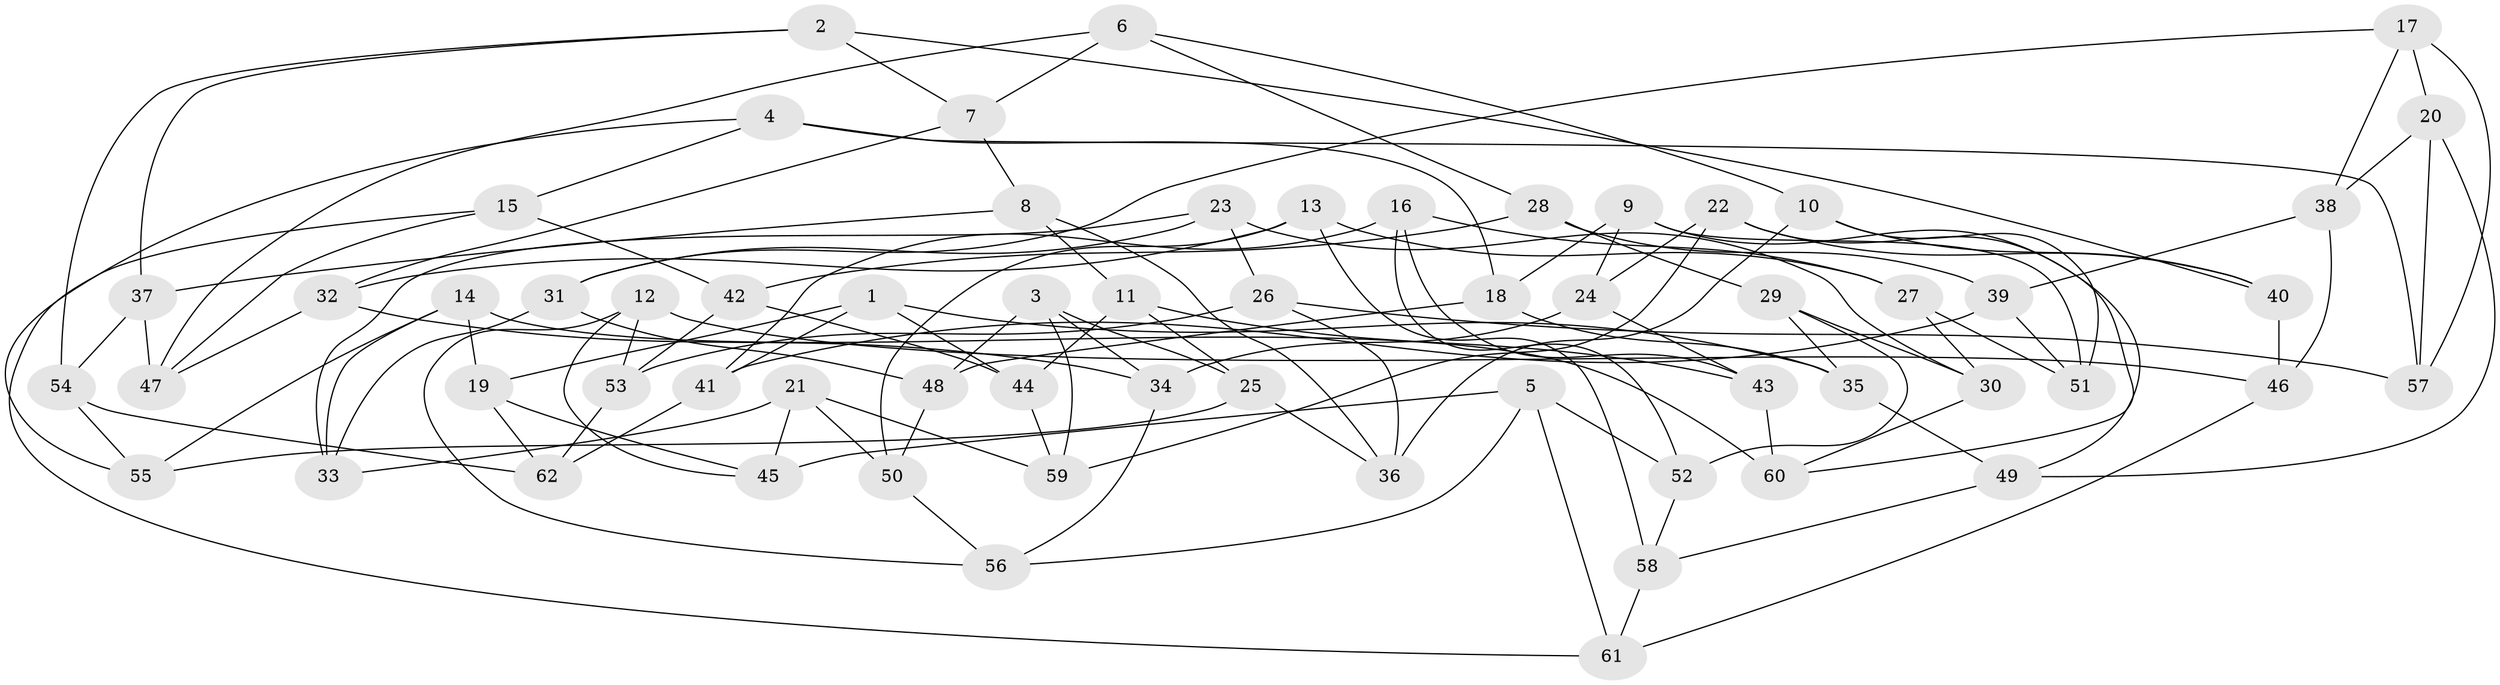 // Generated by graph-tools (version 1.1) at 2025/50/03/09/25 03:50:49]
// undirected, 62 vertices, 124 edges
graph export_dot {
graph [start="1"]
  node [color=gray90,style=filled];
  1;
  2;
  3;
  4;
  5;
  6;
  7;
  8;
  9;
  10;
  11;
  12;
  13;
  14;
  15;
  16;
  17;
  18;
  19;
  20;
  21;
  22;
  23;
  24;
  25;
  26;
  27;
  28;
  29;
  30;
  31;
  32;
  33;
  34;
  35;
  36;
  37;
  38;
  39;
  40;
  41;
  42;
  43;
  44;
  45;
  46;
  47;
  48;
  49;
  50;
  51;
  52;
  53;
  54;
  55;
  56;
  57;
  58;
  59;
  60;
  61;
  62;
  1 -- 44;
  1 -- 35;
  1 -- 41;
  1 -- 19;
  2 -- 7;
  2 -- 37;
  2 -- 40;
  2 -- 54;
  3 -- 25;
  3 -- 48;
  3 -- 34;
  3 -- 59;
  4 -- 57;
  4 -- 18;
  4 -- 15;
  4 -- 55;
  5 -- 45;
  5 -- 56;
  5 -- 52;
  5 -- 61;
  6 -- 28;
  6 -- 7;
  6 -- 47;
  6 -- 10;
  7 -- 8;
  7 -- 32;
  8 -- 37;
  8 -- 11;
  8 -- 36;
  9 -- 24;
  9 -- 49;
  9 -- 18;
  9 -- 51;
  10 -- 36;
  10 -- 51;
  10 -- 40;
  11 -- 43;
  11 -- 25;
  11 -- 44;
  12 -- 46;
  12 -- 45;
  12 -- 53;
  12 -- 56;
  13 -- 58;
  13 -- 50;
  13 -- 27;
  13 -- 32;
  14 -- 55;
  14 -- 60;
  14 -- 19;
  14 -- 33;
  15 -- 61;
  15 -- 47;
  15 -- 42;
  16 -- 27;
  16 -- 41;
  16 -- 43;
  16 -- 52;
  17 -- 20;
  17 -- 31;
  17 -- 38;
  17 -- 57;
  18 -- 48;
  18 -- 35;
  19 -- 62;
  19 -- 45;
  20 -- 38;
  20 -- 57;
  20 -- 49;
  21 -- 59;
  21 -- 33;
  21 -- 45;
  21 -- 50;
  22 -- 40;
  22 -- 24;
  22 -- 60;
  22 -- 59;
  23 -- 33;
  23 -- 31;
  23 -- 26;
  23 -- 30;
  24 -- 43;
  24 -- 34;
  25 -- 55;
  25 -- 36;
  26 -- 57;
  26 -- 53;
  26 -- 36;
  27 -- 51;
  27 -- 30;
  28 -- 39;
  28 -- 29;
  28 -- 42;
  29 -- 35;
  29 -- 30;
  29 -- 52;
  30 -- 60;
  31 -- 33;
  31 -- 48;
  32 -- 47;
  32 -- 34;
  34 -- 56;
  35 -- 49;
  37 -- 54;
  37 -- 47;
  38 -- 46;
  38 -- 39;
  39 -- 51;
  39 -- 41;
  40 -- 46;
  41 -- 62;
  42 -- 53;
  42 -- 44;
  43 -- 60;
  44 -- 59;
  46 -- 61;
  48 -- 50;
  49 -- 58;
  50 -- 56;
  52 -- 58;
  53 -- 62;
  54 -- 62;
  54 -- 55;
  58 -- 61;
}

